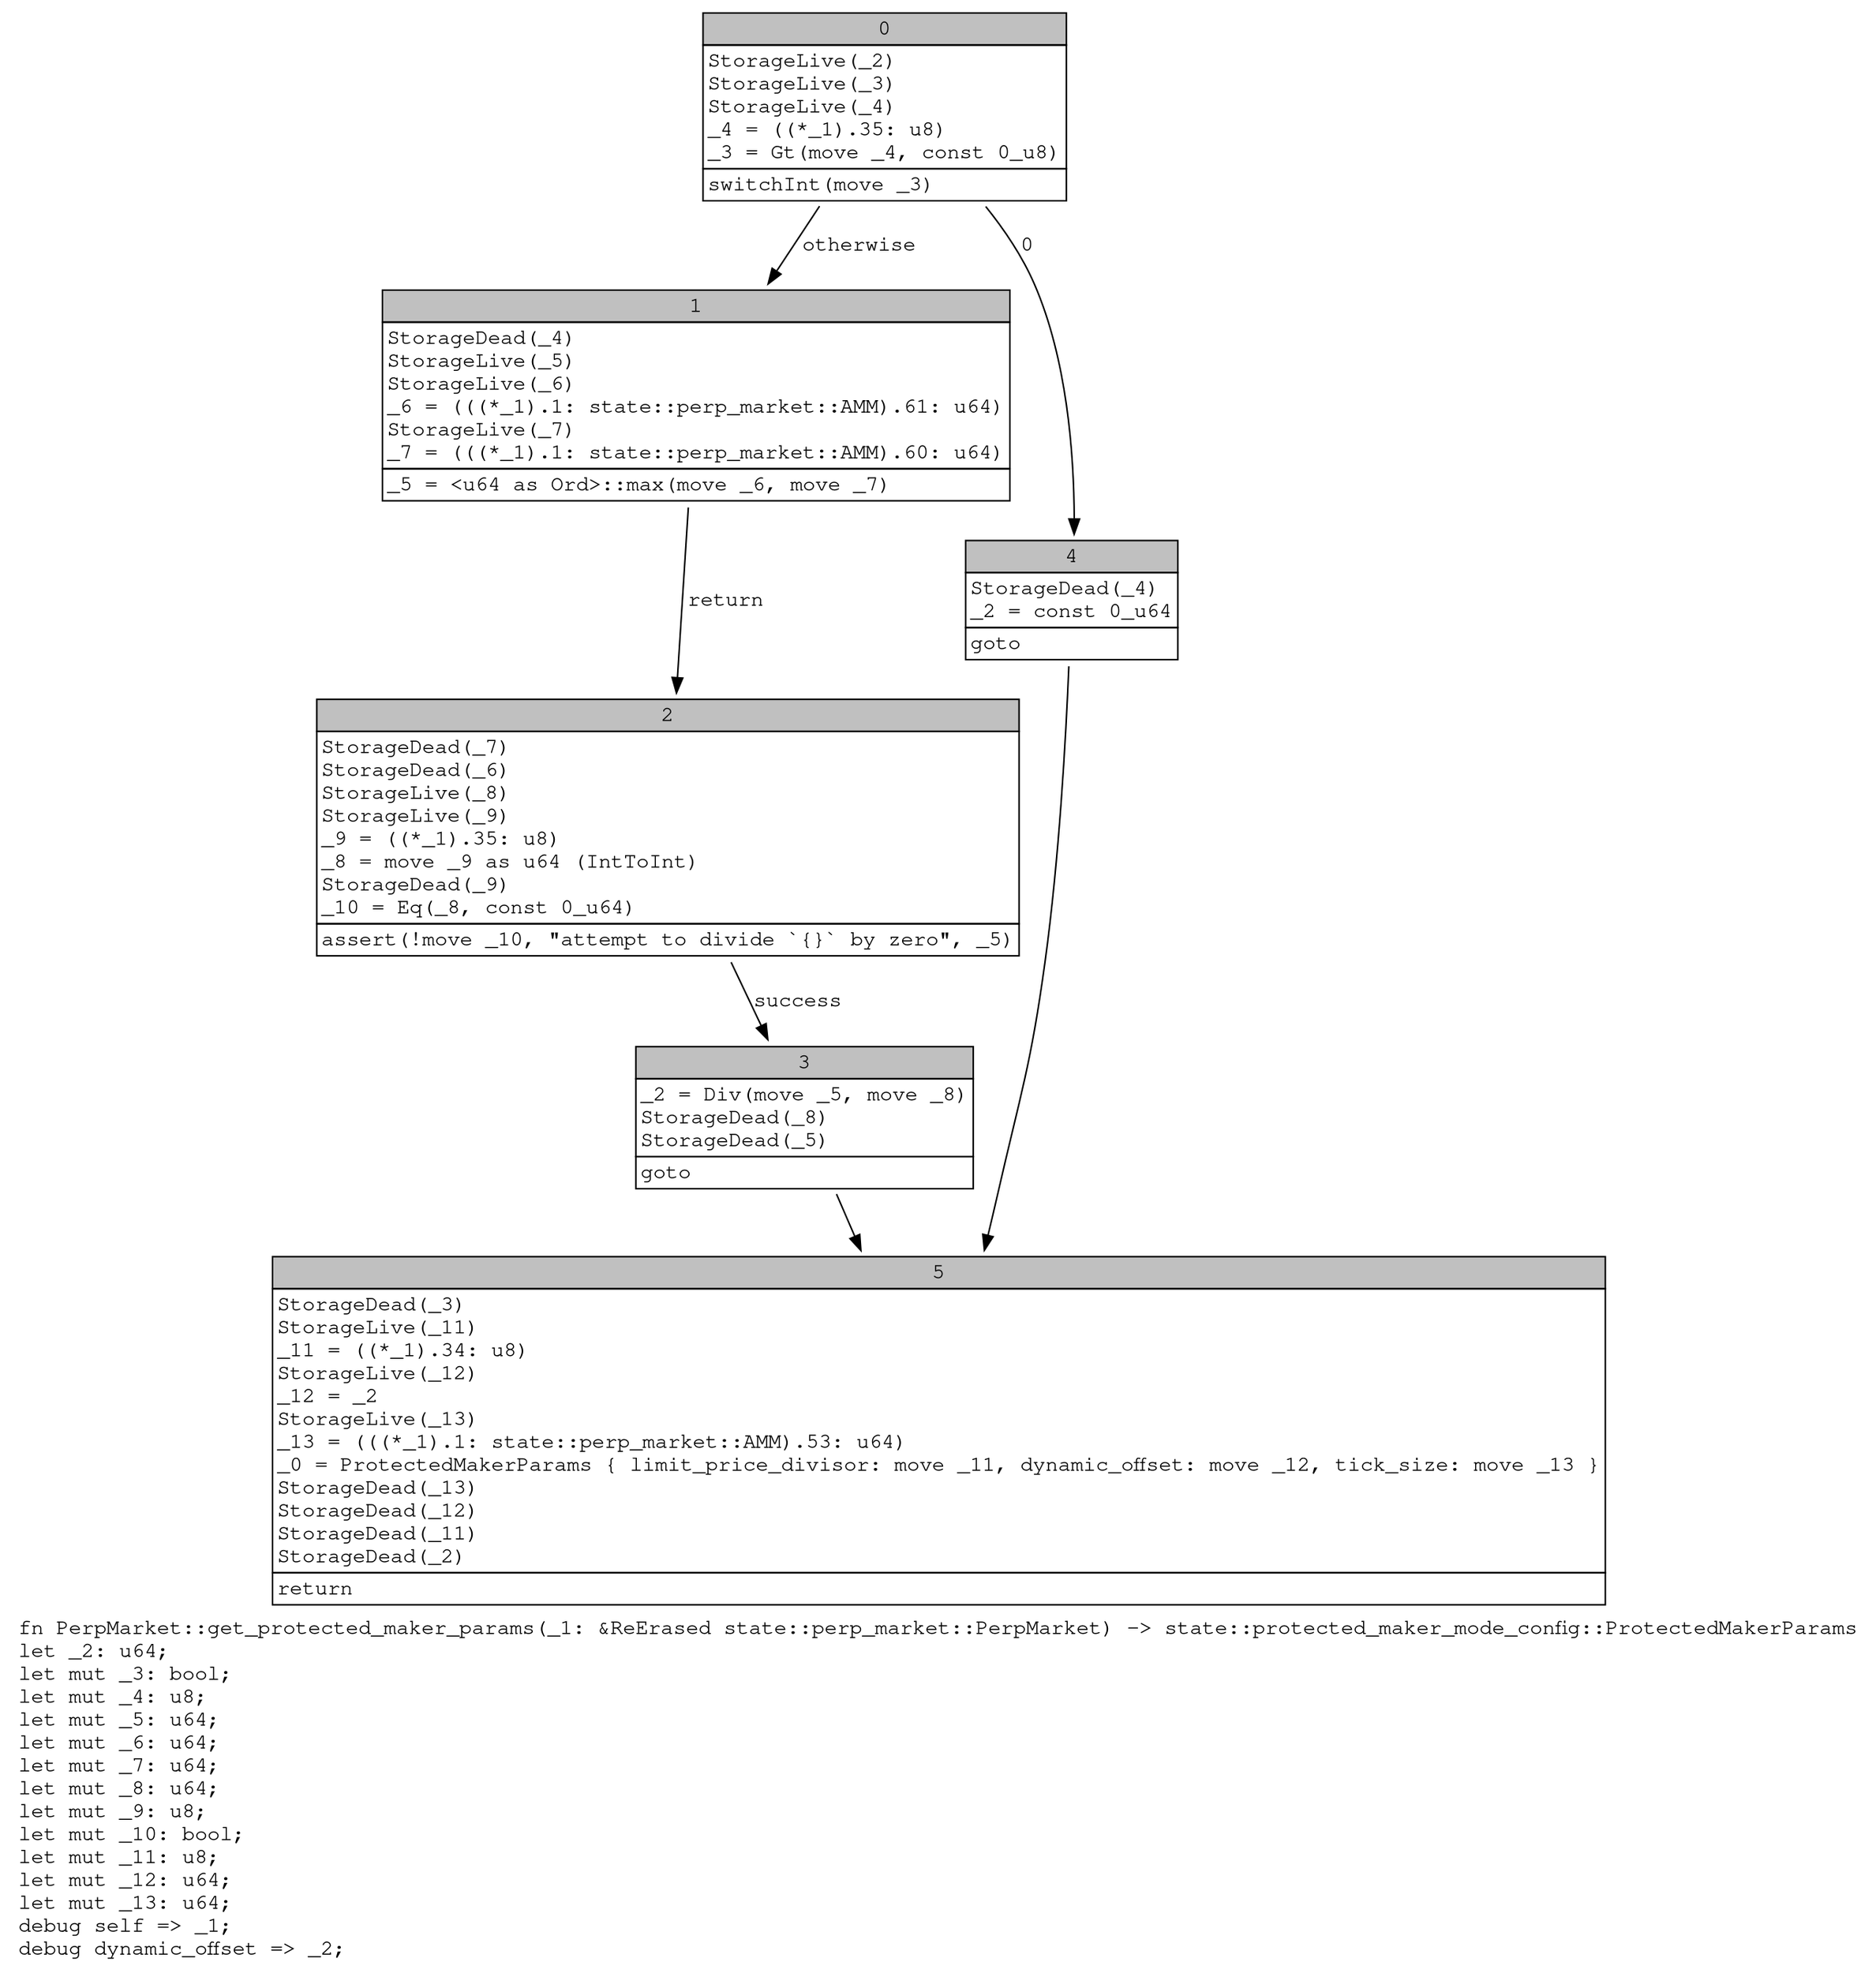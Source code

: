 digraph Mir_0_3809 {
    graph [fontname="Courier, monospace"];
    node [fontname="Courier, monospace"];
    edge [fontname="Courier, monospace"];
    label=<fn PerpMarket::get_protected_maker_params(_1: &amp;ReErased state::perp_market::PerpMarket) -&gt; state::protected_maker_mode_config::ProtectedMakerParams<br align="left"/>let _2: u64;<br align="left"/>let mut _3: bool;<br align="left"/>let mut _4: u8;<br align="left"/>let mut _5: u64;<br align="left"/>let mut _6: u64;<br align="left"/>let mut _7: u64;<br align="left"/>let mut _8: u64;<br align="left"/>let mut _9: u8;<br align="left"/>let mut _10: bool;<br align="left"/>let mut _11: u8;<br align="left"/>let mut _12: u64;<br align="left"/>let mut _13: u64;<br align="left"/>debug self =&gt; _1;<br align="left"/>debug dynamic_offset =&gt; _2;<br align="left"/>>;
    bb0__0_3809 [shape="none", label=<<table border="0" cellborder="1" cellspacing="0"><tr><td bgcolor="gray" align="center" colspan="1">0</td></tr><tr><td align="left" balign="left">StorageLive(_2)<br/>StorageLive(_3)<br/>StorageLive(_4)<br/>_4 = ((*_1).35: u8)<br/>_3 = Gt(move _4, const 0_u8)<br/></td></tr><tr><td align="left">switchInt(move _3)</td></tr></table>>];
    bb1__0_3809 [shape="none", label=<<table border="0" cellborder="1" cellspacing="0"><tr><td bgcolor="gray" align="center" colspan="1">1</td></tr><tr><td align="left" balign="left">StorageDead(_4)<br/>StorageLive(_5)<br/>StorageLive(_6)<br/>_6 = (((*_1).1: state::perp_market::AMM).61: u64)<br/>StorageLive(_7)<br/>_7 = (((*_1).1: state::perp_market::AMM).60: u64)<br/></td></tr><tr><td align="left">_5 = &lt;u64 as Ord&gt;::max(move _6, move _7)</td></tr></table>>];
    bb2__0_3809 [shape="none", label=<<table border="0" cellborder="1" cellspacing="0"><tr><td bgcolor="gray" align="center" colspan="1">2</td></tr><tr><td align="left" balign="left">StorageDead(_7)<br/>StorageDead(_6)<br/>StorageLive(_8)<br/>StorageLive(_9)<br/>_9 = ((*_1).35: u8)<br/>_8 = move _9 as u64 (IntToInt)<br/>StorageDead(_9)<br/>_10 = Eq(_8, const 0_u64)<br/></td></tr><tr><td align="left">assert(!move _10, &quot;attempt to divide `{}` by zero&quot;, _5)</td></tr></table>>];
    bb3__0_3809 [shape="none", label=<<table border="0" cellborder="1" cellspacing="0"><tr><td bgcolor="gray" align="center" colspan="1">3</td></tr><tr><td align="left" balign="left">_2 = Div(move _5, move _8)<br/>StorageDead(_8)<br/>StorageDead(_5)<br/></td></tr><tr><td align="left">goto</td></tr></table>>];
    bb4__0_3809 [shape="none", label=<<table border="0" cellborder="1" cellspacing="0"><tr><td bgcolor="gray" align="center" colspan="1">4</td></tr><tr><td align="left" balign="left">StorageDead(_4)<br/>_2 = const 0_u64<br/></td></tr><tr><td align="left">goto</td></tr></table>>];
    bb5__0_3809 [shape="none", label=<<table border="0" cellborder="1" cellspacing="0"><tr><td bgcolor="gray" align="center" colspan="1">5</td></tr><tr><td align="left" balign="left">StorageDead(_3)<br/>StorageLive(_11)<br/>_11 = ((*_1).34: u8)<br/>StorageLive(_12)<br/>_12 = _2<br/>StorageLive(_13)<br/>_13 = (((*_1).1: state::perp_market::AMM).53: u64)<br/>_0 = ProtectedMakerParams { limit_price_divisor: move _11, dynamic_offset: move _12, tick_size: move _13 }<br/>StorageDead(_13)<br/>StorageDead(_12)<br/>StorageDead(_11)<br/>StorageDead(_2)<br/></td></tr><tr><td align="left">return</td></tr></table>>];
    bb0__0_3809 -> bb4__0_3809 [label="0"];
    bb0__0_3809 -> bb1__0_3809 [label="otherwise"];
    bb1__0_3809 -> bb2__0_3809 [label="return"];
    bb2__0_3809 -> bb3__0_3809 [label="success"];
    bb3__0_3809 -> bb5__0_3809 [label=""];
    bb4__0_3809 -> bb5__0_3809 [label=""];
}

